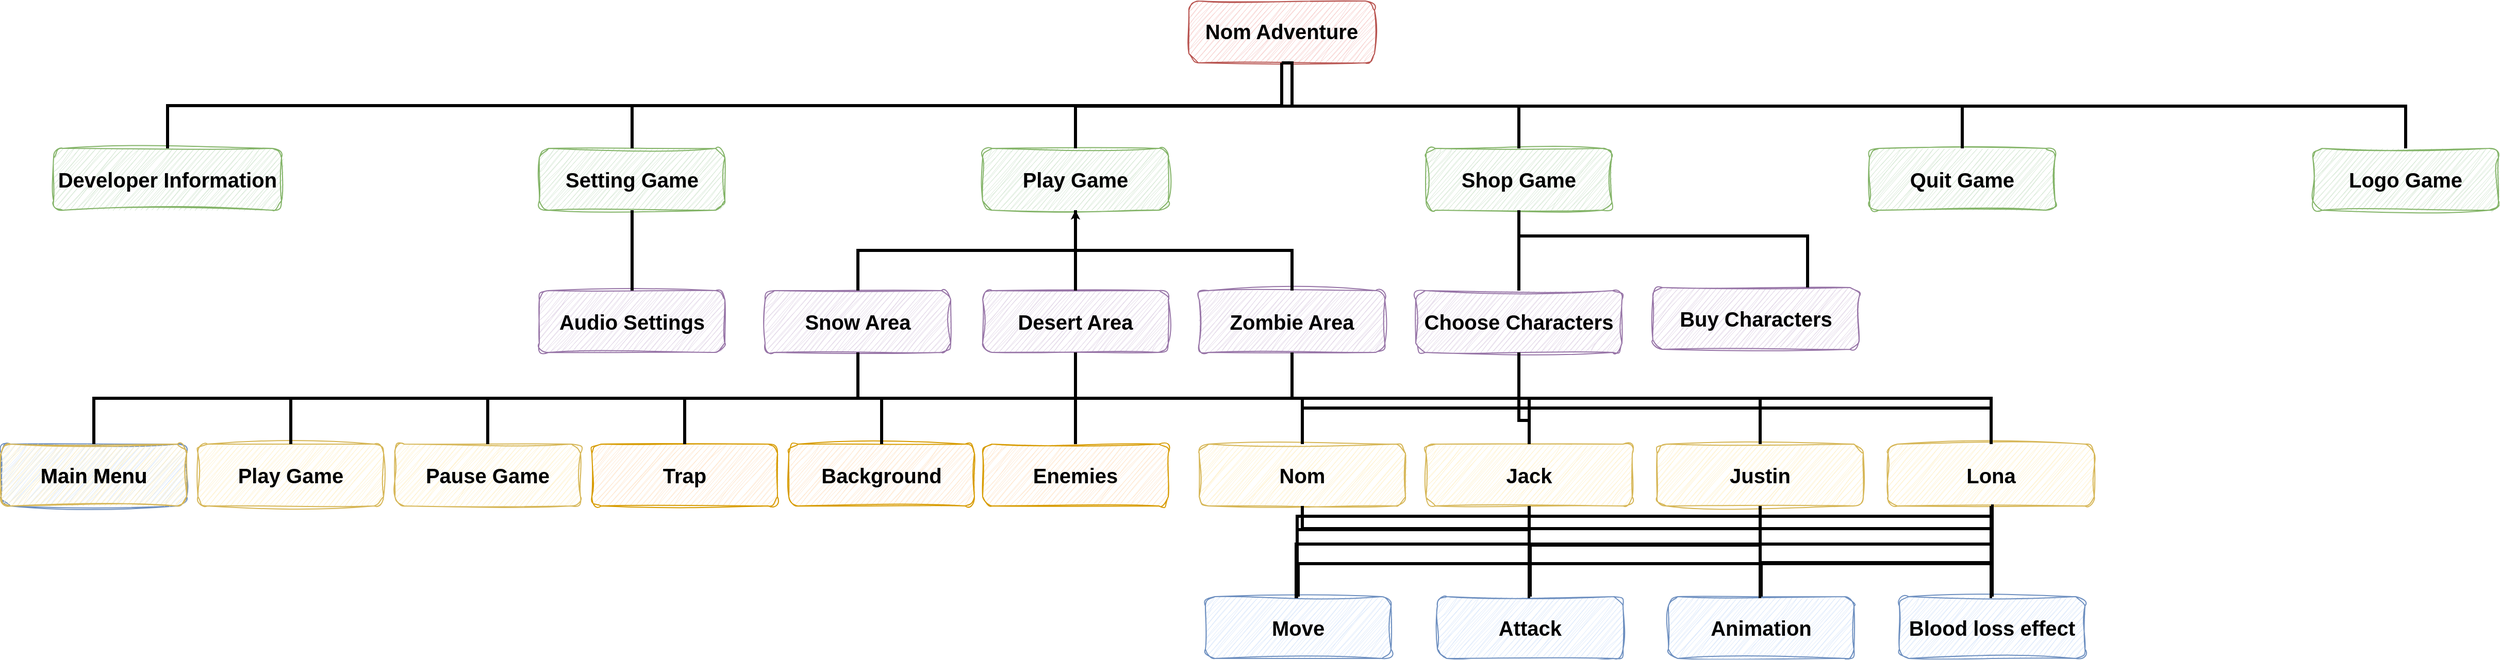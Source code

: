 <mxfile version="21.1.2" type="device">
  <diagram id="eRcAj5rjTkCwHIKZOG77" name="Page-1">
    <mxGraphModel dx="3440" dy="1635" grid="0" gridSize="10" guides="1" tooltips="1" connect="1" arrows="1" fold="1" page="1" pageScale="1" pageWidth="850" pageHeight="1100" math="0" shadow="0">
      <root>
        <mxCell id="0" />
        <mxCell id="1" parent="0" />
        <mxCell id="OEdW_wdYPglEoqBex4Tl-1" value="&lt;p style=&quot;line-height: 140%;&quot;&gt;&lt;b&gt;&lt;font style=&quot;font-size: 20px;&quot;&gt;Nom Adventure&lt;/font&gt;&lt;/b&gt;&lt;/p&gt;" style="rounded=1;whiteSpace=wrap;html=1;fillColor=#f8cecc;strokeColor=#b85450;fontSize=15;glass=0;shadow=0;sketch=1;curveFitting=1;jiggle=2;" parent="1" vertex="1">
          <mxGeometry x="335" y="15" width="180" height="60" as="geometry" />
        </mxCell>
        <mxCell id="OEdW_wdYPglEoqBex4Tl-12" value="&lt;b&gt;&lt;font style=&quot;font-size: 20px;&quot;&gt;Snow Area&lt;/font&gt;&lt;/b&gt;" style="rounded=1;whiteSpace=wrap;html=1;fontSize=15;fillColor=#e1d5e7;strokeColor=#9673a6;sketch=1;curveFitting=1;jiggle=2;" parent="1" vertex="1">
          <mxGeometry x="-76" y="296" width="180" height="60" as="geometry" />
        </mxCell>
        <mxCell id="OiDS644HAsrFSR9pFIKz-47" value="" style="edgeStyle=orthogonalEdgeStyle;rounded=0;orthogonalLoop=1;jettySize=auto;html=1;" edge="1" parent="1" source="OEdW_wdYPglEoqBex4Tl-13" target="EWfOVBZDxmi8WCH7ohGd-7">
          <mxGeometry relative="1" as="geometry" />
        </mxCell>
        <mxCell id="OEdW_wdYPglEoqBex4Tl-13" value="&lt;b&gt;&lt;font style=&quot;font-size: 20px;&quot;&gt;Desert Area&lt;/font&gt;&lt;/b&gt;" style="rounded=1;whiteSpace=wrap;html=1;fontSize=15;fillColor=#e1d5e7;strokeColor=#9673a6;sketch=1;curveFitting=1;jiggle=2;" parent="1" vertex="1">
          <mxGeometry x="135" y="296" width="180" height="60" as="geometry" />
        </mxCell>
        <mxCell id="OEdW_wdYPglEoqBex4Tl-14" value="&lt;b&gt;&lt;font style=&quot;font-size: 20px;&quot;&gt;Zombie Area&lt;/font&gt;&lt;/b&gt;" style="rounded=1;whiteSpace=wrap;html=1;fontSize=15;fillColor=#e1d5e7;strokeColor=#9673a6;sketch=1;curveFitting=1;jiggle=2;" parent="1" vertex="1">
          <mxGeometry x="345" y="296" width="180" height="60" as="geometry" />
        </mxCell>
        <mxCell id="OEdW_wdYPglEoqBex4Tl-16" value="&lt;font style=&quot;font-size: 20px;&quot;&gt;&lt;b&gt;Audio Settings&lt;/b&gt;&lt;/font&gt;" style="rounded=1;whiteSpace=wrap;html=1;fontSize=15;fillColor=#e1d5e7;strokeColor=#9673a6;sketch=1;curveFitting=1;jiggle=2;" parent="1" vertex="1">
          <mxGeometry x="-295" y="296" width="180" height="60" as="geometry" />
        </mxCell>
        <mxCell id="OEdW_wdYPglEoqBex4Tl-17" value="&lt;b&gt;&lt;font style=&quot;font-size: 20px;&quot;&gt;Quit Game&lt;/font&gt;&lt;/b&gt;" style="rounded=1;whiteSpace=wrap;html=1;fontSize=15;fillColor=#d5e8d4;strokeColor=#82b366;sketch=1;curveFitting=1;jiggle=2;" parent="1" vertex="1">
          <mxGeometry x="995" y="158" width="180" height="60" as="geometry" />
        </mxCell>
        <mxCell id="OEdW_wdYPglEoqBex4Tl-28" value="&lt;b&gt;&lt;font style=&quot;font-size: 20px;&quot;&gt;Developer Information&lt;/font&gt;&lt;/b&gt;" style="rounded=1;whiteSpace=wrap;html=1;fontSize=15;fillColor=#d5e8d4;strokeColor=#82b366;sketch=1;curveFitting=1;jiggle=2;" parent="1" vertex="1">
          <mxGeometry x="-766" y="158" width="221" height="60" as="geometry" />
        </mxCell>
        <mxCell id="OEdW_wdYPglEoqBex4Tl-42" value="&lt;font style=&quot;font-size: 20px;&quot;&gt;&lt;b&gt;Pause Game&lt;/b&gt;&lt;/font&gt;" style="rounded=1;whiteSpace=wrap;html=1;fontSize=15;fillColor=#fff2cc;strokeColor=#d6b656;sketch=1;curveFitting=1;jiggle=2;" parent="1" vertex="1">
          <mxGeometry x="-435" y="445" width="180" height="60" as="geometry" />
        </mxCell>
        <mxCell id="OEdW_wdYPglEoqBex4Tl-43" value="&lt;b&gt;&lt;font style=&quot;font-size: 20px;&quot;&gt;Main Menu&lt;/font&gt;&lt;/b&gt;" style="rounded=1;whiteSpace=wrap;html=1;fontSize=15;fillColor=#dae8fc;strokeColor=#6c8ebf;sketch=1;curveFitting=1;jiggle=2;" parent="1" vertex="1">
          <mxGeometry x="-817" y="445" width="180" height="60" as="geometry" />
        </mxCell>
        <mxCell id="OEdW_wdYPglEoqBex4Tl-54" value="&lt;font style=&quot;font-size: 20px;&quot;&gt;&lt;b&gt;Enemies&lt;/b&gt;&lt;/font&gt;" style="rounded=1;whiteSpace=wrap;html=1;fontSize=15;fillColor=#ffe6cc;strokeColor=#d79b00;sketch=1;curveFitting=1;jiggle=2;" parent="1" vertex="1">
          <mxGeometry x="135" y="445" width="180" height="60" as="geometry" />
        </mxCell>
        <mxCell id="OEdW_wdYPglEoqBex4Tl-55" value="&lt;b&gt;&lt;font style=&quot;font-size: 20px;&quot;&gt;Trap&lt;/font&gt;&lt;/b&gt;" style="rounded=1;whiteSpace=wrap;html=1;fontSize=15;fillColor=#ffe6cc;strokeColor=#d79b00;sketch=1;curveFitting=1;jiggle=2;" parent="1" vertex="1">
          <mxGeometry x="-244" y="445" width="180" height="60" as="geometry" />
        </mxCell>
        <mxCell id="OEdW_wdYPglEoqBex4Tl-56" value="&lt;font style=&quot;font-size: 20px;&quot;&gt;&lt;b&gt;Background&lt;/b&gt;&lt;/font&gt;" style="rounded=1;whiteSpace=wrap;html=1;fontSize=15;fillColor=#ffe6cc;strokeColor=#d79b00;sketch=1;curveFitting=1;jiggle=2;" parent="1" vertex="1">
          <mxGeometry x="-53" y="445" width="180" height="60" as="geometry" />
        </mxCell>
        <mxCell id="7zV-X1jxaikb9Xa2PMb--13" value="&lt;b&gt;&lt;font style=&quot;font-size: 20px;&quot;&gt;Animation&lt;/font&gt;&lt;/b&gt;" style="rounded=1;whiteSpace=wrap;html=1;fontSize=15;fillColor=#dae8fc;strokeColor=#6c8ebf;sketch=1;curveFitting=1;jiggle=2;" parent="1" vertex="1">
          <mxGeometry x="800" y="593" width="180" height="60" as="geometry" />
        </mxCell>
        <mxCell id="7zV-X1jxaikb9Xa2PMb--15" value="&lt;b&gt;&lt;font style=&quot;font-size: 20px;&quot;&gt;Blood loss effect&lt;/font&gt;&lt;/b&gt;" style="rounded=1;whiteSpace=wrap;html=1;fontSize=15;fillColor=#dae8fc;strokeColor=#6c8ebf;sketch=1;curveFitting=1;jiggle=2;" parent="1" vertex="1">
          <mxGeometry x="1024" y="593" width="180" height="60" as="geometry" />
        </mxCell>
        <mxCell id="7zV-X1jxaikb9Xa2PMb--24" value="&lt;b&gt;&lt;font style=&quot;font-size: 20px;&quot;&gt;Attack&lt;/font&gt;&lt;/b&gt;" style="rounded=1;whiteSpace=wrap;html=1;fontSize=15;fillColor=#dae8fc;strokeColor=#6c8ebf;sketch=1;curveFitting=1;jiggle=2;" parent="1" vertex="1">
          <mxGeometry x="576" y="593" width="180" height="60" as="geometry" />
        </mxCell>
        <mxCell id="7zV-X1jxaikb9Xa2PMb--27" value="&lt;font style=&quot;font-size: 20px;&quot;&gt;&lt;b&gt;Move&lt;/b&gt;&lt;/font&gt;" style="rounded=1;whiteSpace=wrap;html=1;fontSize=15;fillColor=#dae8fc;strokeColor=#6c8ebf;sketch=1;curveFitting=1;jiggle=2;" parent="1" vertex="1">
          <mxGeometry x="351" y="593" width="180" height="60" as="geometry" />
        </mxCell>
        <mxCell id="EWfOVBZDxmi8WCH7ohGd-1" value="&lt;b&gt;&lt;font style=&quot;font-size: 20px;&quot;&gt;Play Game&lt;/font&gt;&lt;/b&gt;" style="rounded=1;whiteSpace=wrap;html=1;fontSize=15;fillColor=#fff2cc;strokeColor=#d6b656;sketch=1;curveFitting=1;jiggle=2;" parent="1" vertex="1">
          <mxGeometry x="-626" y="445" width="180" height="60" as="geometry" />
        </mxCell>
        <mxCell id="EWfOVBZDxmi8WCH7ohGd-2" value="&lt;b&gt;&lt;font style=&quot;font-size: 20px;&quot;&gt;Choose Characters&lt;/font&gt;&lt;/b&gt;" style="rounded=1;whiteSpace=wrap;html=1;fontSize=15;fillColor=#e1d5e7;strokeColor=#9673a6;sketch=1;curveFitting=1;jiggle=2;" parent="1" vertex="1">
          <mxGeometry x="555" y="296" width="200" height="60" as="geometry" />
        </mxCell>
        <mxCell id="EWfOVBZDxmi8WCH7ohGd-5" value="&lt;b&gt;&lt;font style=&quot;font-size: 20px;&quot;&gt;Setting Game&lt;/font&gt;&lt;/b&gt;" style="rounded=1;whiteSpace=wrap;html=1;fontSize=15;fillColor=#d5e8d4;strokeColor=#82b366;sketch=1;curveFitting=1;jiggle=2;perimeterSpacing=0;" parent="1" vertex="1">
          <mxGeometry x="-295" y="158" width="180" height="60" as="geometry" />
        </mxCell>
        <mxCell id="EWfOVBZDxmi8WCH7ohGd-6" value="&lt;b&gt;&lt;font style=&quot;font-size: 20px;&quot;&gt;Shop Game&lt;/font&gt;&lt;/b&gt;" style="rounded=1;whiteSpace=wrap;html=1;fontSize=15;fillColor=#d5e8d4;strokeColor=#82b366;sketch=1;curveFitting=1;jiggle=2;perimeterSpacing=0;" parent="1" vertex="1">
          <mxGeometry x="565" y="158" width="180" height="60" as="geometry" />
        </mxCell>
        <mxCell id="EWfOVBZDxmi8WCH7ohGd-7" value="&lt;b&gt;&lt;font style=&quot;font-size: 20px;&quot;&gt;Play Game&lt;/font&gt;&lt;/b&gt;" style="rounded=1;whiteSpace=wrap;html=1;fontSize=15;fillColor=#d5e8d4;strokeColor=#82b366;sketch=1;curveFitting=1;jiggle=2;perimeterSpacing=0;" parent="1" vertex="1">
          <mxGeometry x="135" y="158" width="180" height="60" as="geometry" />
        </mxCell>
        <mxCell id="EWfOVBZDxmi8WCH7ohGd-9" value="&lt;b&gt;&lt;font style=&quot;font-size: 20px;&quot;&gt;Nom&lt;br&gt;&lt;/font&gt;&lt;/b&gt;" style="rounded=1;whiteSpace=wrap;html=1;fontSize=15;fillColor=#fff2cc;strokeColor=#d6b656;sketch=1;curveFitting=1;jiggle=2;" parent="1" vertex="1">
          <mxGeometry x="345" y="445" width="200" height="60" as="geometry" />
        </mxCell>
        <mxCell id="EWfOVBZDxmi8WCH7ohGd-10" value="&lt;b&gt;&lt;font style=&quot;font-size: 20px;&quot;&gt;Jack&lt;/font&gt;&lt;/b&gt;" style="rounded=1;whiteSpace=wrap;html=1;fontSize=15;fillColor=#fff2cc;strokeColor=#d6b656;sketch=1;curveFitting=1;jiggle=2;" parent="1" vertex="1">
          <mxGeometry x="565" y="445" width="200" height="60" as="geometry" />
        </mxCell>
        <mxCell id="EWfOVBZDxmi8WCH7ohGd-11" value="&lt;b&gt;&lt;font style=&quot;font-size: 20px;&quot;&gt;Justin&lt;/font&gt;&lt;/b&gt;" style="rounded=1;whiteSpace=wrap;html=1;fontSize=15;fillColor=#fff2cc;strokeColor=#d6b656;sketch=1;curveFitting=1;jiggle=2;" parent="1" vertex="1">
          <mxGeometry x="789" y="445" width="200" height="60" as="geometry" />
        </mxCell>
        <mxCell id="xO22qiTFhTRaszmlAYP1-1" value="&lt;b&gt;&lt;font style=&quot;font-size: 20px;&quot;&gt;Lona&lt;/font&gt;&lt;/b&gt;" style="rounded=1;whiteSpace=wrap;html=1;fontSize=15;fillColor=#fff2cc;strokeColor=#d6b656;sketch=1;curveFitting=1;jiggle=2;" parent="1" vertex="1">
          <mxGeometry x="1013" y="445" width="200" height="60" as="geometry" />
        </mxCell>
        <mxCell id="OiDS644HAsrFSR9pFIKz-3" value="" style="endArrow=none;html=1;rounded=0;strokeWidth=3;entryX=0.5;entryY=1;entryDx=0;entryDy=0;exitX=0.5;exitY=0;exitDx=0;exitDy=0;edgeStyle=orthogonalEdgeStyle;" edge="1" parent="1" source="OEdW_wdYPglEoqBex4Tl-28" target="OEdW_wdYPglEoqBex4Tl-1">
          <mxGeometry width="50" height="50" relative="1" as="geometry">
            <mxPoint x="-287" y="120" as="sourcePoint" />
            <mxPoint x="-237" y="70" as="targetPoint" />
          </mxGeometry>
        </mxCell>
        <mxCell id="OiDS644HAsrFSR9pFIKz-4" value="" style="endArrow=none;html=1;rounded=0;strokeWidth=3;edgeStyle=orthogonalEdgeStyle;entryX=0.5;entryY=1;entryDx=0;entryDy=0;exitX=0.5;exitY=0;exitDx=0;exitDy=0;" edge="1" parent="1" source="EWfOVBZDxmi8WCH7ohGd-5" target="OEdW_wdYPglEoqBex4Tl-1">
          <mxGeometry width="50" height="50" relative="1" as="geometry">
            <mxPoint x="-71" y="180" as="sourcePoint" />
            <mxPoint x="472" y="129" as="targetPoint" />
          </mxGeometry>
        </mxCell>
        <mxCell id="OiDS644HAsrFSR9pFIKz-8" value="" style="endArrow=none;html=1;rounded=0;strokeWidth=3;exitX=0.5;exitY=0;exitDx=0;exitDy=0;edgeStyle=orthogonalEdgeStyle;entryX=0.5;entryY=1;entryDx=0;entryDy=0;" edge="1" parent="1" source="EWfOVBZDxmi8WCH7ohGd-7" target="OEdW_wdYPglEoqBex4Tl-1">
          <mxGeometry width="50" height="50" relative="1" as="geometry">
            <mxPoint x="-645" y="168" as="sourcePoint" />
            <mxPoint x="628" y="122" as="targetPoint" />
            <Array as="points">
              <mxPoint x="225" y="117" />
              <mxPoint x="425" y="117" />
            </Array>
          </mxGeometry>
        </mxCell>
        <mxCell id="OiDS644HAsrFSR9pFIKz-10" value="" style="endArrow=none;html=1;rounded=0;edgeStyle=orthogonalEdgeStyle;strokeWidth=3;exitX=0.5;exitY=1;exitDx=0;exitDy=0;entryX=0.5;entryY=0;entryDx=0;entryDy=0;" edge="1" parent="1" source="OEdW_wdYPglEoqBex4Tl-1" target="EWfOVBZDxmi8WCH7ohGd-6">
          <mxGeometry width="50" height="50" relative="1" as="geometry">
            <mxPoint x="462" y="224" as="sourcePoint" />
            <mxPoint x="512" y="174" as="targetPoint" />
            <Array as="points">
              <mxPoint x="425" y="117" />
              <mxPoint x="655" y="117" />
            </Array>
          </mxGeometry>
        </mxCell>
        <mxCell id="OiDS644HAsrFSR9pFIKz-11" value="" style="endArrow=none;html=1;rounded=0;edgeStyle=orthogonalEdgeStyle;strokeWidth=3;exitX=0.5;exitY=1;exitDx=0;exitDy=0;entryX=0.5;entryY=0;entryDx=0;entryDy=0;" edge="1" parent="1" source="OEdW_wdYPglEoqBex4Tl-1" target="OEdW_wdYPglEoqBex4Tl-17">
          <mxGeometry width="50" height="50" relative="1" as="geometry">
            <mxPoint x="435" y="85" as="sourcePoint" />
            <mxPoint x="665" y="168" as="targetPoint" />
            <Array as="points">
              <mxPoint x="425" y="117" />
              <mxPoint x="1085" y="117" />
            </Array>
          </mxGeometry>
        </mxCell>
        <mxCell id="OiDS644HAsrFSR9pFIKz-12" value="&lt;b&gt;&lt;font style=&quot;font-size: 20px;&quot;&gt;Logo Game&lt;/font&gt;&lt;/b&gt;" style="rounded=1;whiteSpace=wrap;html=1;fontSize=15;fillColor=#d5e8d4;strokeColor=#82b366;sketch=1;curveFitting=1;jiggle=2;" vertex="1" parent="1">
          <mxGeometry x="1425" y="158" width="180" height="60" as="geometry" />
        </mxCell>
        <mxCell id="OiDS644HAsrFSR9pFIKz-13" value="" style="endArrow=none;html=1;rounded=0;edgeStyle=orthogonalEdgeStyle;strokeWidth=3;exitX=0.5;exitY=1;exitDx=0;exitDy=0;entryX=0.5;entryY=0;entryDx=0;entryDy=0;" edge="1" parent="1" source="OEdW_wdYPglEoqBex4Tl-1" target="OiDS644HAsrFSR9pFIKz-12">
          <mxGeometry width="50" height="50" relative="1" as="geometry">
            <mxPoint x="435" y="85" as="sourcePoint" />
            <mxPoint x="1095" y="168" as="targetPoint" />
            <Array as="points">
              <mxPoint x="435" y="75" />
              <mxPoint x="435" y="117" />
              <mxPoint x="1515" y="117" />
            </Array>
          </mxGeometry>
        </mxCell>
        <mxCell id="OiDS644HAsrFSR9pFIKz-14" value="" style="endArrow=none;html=1;rounded=0;exitX=0.5;exitY=0;exitDx=0;exitDy=0;entryX=0.5;entryY=1;entryDx=0;entryDy=0;strokeWidth=3;edgeStyle=orthogonalEdgeStyle;" edge="1" parent="1" source="OEdW_wdYPglEoqBex4Tl-16" target="EWfOVBZDxmi8WCH7ohGd-5">
          <mxGeometry width="50" height="50" relative="1" as="geometry">
            <mxPoint x="-313" y="699" as="sourcePoint" />
            <mxPoint x="-263" y="649" as="targetPoint" />
          </mxGeometry>
        </mxCell>
        <mxCell id="OiDS644HAsrFSR9pFIKz-15" value="" style="endArrow=none;html=1;rounded=0;exitX=0.5;exitY=0;exitDx=0;exitDy=0;entryX=0.5;entryY=1;entryDx=0;entryDy=0;strokeWidth=3;edgeStyle=orthogonalEdgeStyle;" edge="1" parent="1" source="OEdW_wdYPglEoqBex4Tl-12" target="EWfOVBZDxmi8WCH7ohGd-7">
          <mxGeometry width="50" height="50" relative="1" as="geometry">
            <mxPoint x="-195" y="306" as="sourcePoint" />
            <mxPoint x="-195" y="228" as="targetPoint" />
          </mxGeometry>
        </mxCell>
        <mxCell id="OiDS644HAsrFSR9pFIKz-16" value="" style="endArrow=none;html=1;rounded=0;exitX=0.5;exitY=0;exitDx=0;exitDy=0;entryX=0.5;entryY=1;entryDx=0;entryDy=0;strokeWidth=3;edgeStyle=orthogonalEdgeStyle;" edge="1" parent="1" source="OEdW_wdYPglEoqBex4Tl-13" target="EWfOVBZDxmi8WCH7ohGd-7">
          <mxGeometry width="50" height="50" relative="1" as="geometry">
            <mxPoint x="-195" y="306" as="sourcePoint" />
            <mxPoint x="-195" y="228" as="targetPoint" />
          </mxGeometry>
        </mxCell>
        <mxCell id="OiDS644HAsrFSR9pFIKz-17" value="" style="endArrow=none;html=1;rounded=0;exitX=0.5;exitY=0;exitDx=0;exitDy=0;entryX=0.5;entryY=1;entryDx=0;entryDy=0;strokeWidth=3;edgeStyle=orthogonalEdgeStyle;" edge="1" parent="1" source="OEdW_wdYPglEoqBex4Tl-14" target="EWfOVBZDxmi8WCH7ohGd-7">
          <mxGeometry width="50" height="50" relative="1" as="geometry">
            <mxPoint x="-195" y="306" as="sourcePoint" />
            <mxPoint x="-195" y="228" as="targetPoint" />
          </mxGeometry>
        </mxCell>
        <mxCell id="OiDS644HAsrFSR9pFIKz-18" value="" style="endArrow=none;html=1;rounded=0;exitX=0.5;exitY=0;exitDx=0;exitDy=0;entryX=0.5;entryY=1;entryDx=0;entryDy=0;strokeWidth=3;edgeStyle=orthogonalEdgeStyle;" edge="1" parent="1" source="EWfOVBZDxmi8WCH7ohGd-2" target="EWfOVBZDxmi8WCH7ohGd-6">
          <mxGeometry width="50" height="50" relative="1" as="geometry">
            <mxPoint x="-195" y="306" as="sourcePoint" />
            <mxPoint x="-195" y="228" as="targetPoint" />
            <Array as="points">
              <mxPoint x="655" y="244" />
              <mxPoint x="655" y="244" />
            </Array>
          </mxGeometry>
        </mxCell>
        <mxCell id="OiDS644HAsrFSR9pFIKz-19" value="&lt;b&gt;&lt;font style=&quot;font-size: 20px;&quot;&gt;Buy Characters&lt;/font&gt;&lt;/b&gt;" style="rounded=1;whiteSpace=wrap;html=1;fontSize=15;fillColor=#e1d5e7;strokeColor=#9673a6;sketch=1;curveFitting=1;jiggle=2;" vertex="1" parent="1">
          <mxGeometry x="785" y="293" width="200" height="60" as="geometry" />
        </mxCell>
        <mxCell id="OiDS644HAsrFSR9pFIKz-20" value="" style="endArrow=none;html=1;rounded=0;exitX=0.75;exitY=0;exitDx=0;exitDy=0;entryX=0.5;entryY=1;entryDx=0;entryDy=0;strokeWidth=3;edgeStyle=orthogonalEdgeStyle;" edge="1" parent="1" source="OiDS644HAsrFSR9pFIKz-19" target="EWfOVBZDxmi8WCH7ohGd-6">
          <mxGeometry width="50" height="50" relative="1" as="geometry">
            <mxPoint x="665" y="306" as="sourcePoint" />
            <mxPoint x="665" y="228" as="targetPoint" />
            <Array as="points">
              <mxPoint x="935" y="243" />
              <mxPoint x="655" y="243" />
            </Array>
          </mxGeometry>
        </mxCell>
        <mxCell id="OiDS644HAsrFSR9pFIKz-25" value="" style="endArrow=none;html=1;rounded=0;entryX=0.5;entryY=0;entryDx=0;entryDy=0;strokeWidth=3;edgeStyle=orthogonalEdgeStyle;exitX=0.5;exitY=1;exitDx=0;exitDy=0;" edge="1" parent="1" source="EWfOVBZDxmi8WCH7ohGd-2" target="EWfOVBZDxmi8WCH7ohGd-10">
          <mxGeometry width="50" height="50" relative="1" as="geometry">
            <mxPoint x="568" y="398" as="sourcePoint" />
            <mxPoint x="665" y="228" as="targetPoint" />
            <Array as="points">
              <mxPoint x="655" y="422" />
              <mxPoint x="665" y="422" />
            </Array>
          </mxGeometry>
        </mxCell>
        <mxCell id="OiDS644HAsrFSR9pFIKz-26" value="" style="endArrow=none;html=1;rounded=0;entryX=0.5;entryY=0;entryDx=0;entryDy=0;strokeWidth=3;edgeStyle=orthogonalEdgeStyle;exitX=0.5;exitY=1;exitDx=0;exitDy=0;" edge="1" parent="1" source="EWfOVBZDxmi8WCH7ohGd-2" target="EWfOVBZDxmi8WCH7ohGd-9">
          <mxGeometry width="50" height="50" relative="1" as="geometry">
            <mxPoint x="665" y="366" as="sourcePoint" />
            <mxPoint x="675" y="455" as="targetPoint" />
            <Array as="points">
              <mxPoint x="655" y="410" />
              <mxPoint x="445" y="410" />
            </Array>
          </mxGeometry>
        </mxCell>
        <mxCell id="OiDS644HAsrFSR9pFIKz-27" value="" style="endArrow=none;html=1;rounded=0;entryX=0.5;entryY=0;entryDx=0;entryDy=0;strokeWidth=3;edgeStyle=orthogonalEdgeStyle;exitX=0.5;exitY=1;exitDx=0;exitDy=0;" edge="1" parent="1" source="EWfOVBZDxmi8WCH7ohGd-2" target="EWfOVBZDxmi8WCH7ohGd-11">
          <mxGeometry width="50" height="50" relative="1" as="geometry">
            <mxPoint x="665" y="366" as="sourcePoint" />
            <mxPoint x="455" y="455" as="targetPoint" />
            <Array as="points">
              <mxPoint x="655" y="410" />
              <mxPoint x="889" y="410" />
            </Array>
          </mxGeometry>
        </mxCell>
        <mxCell id="OiDS644HAsrFSR9pFIKz-28" value="" style="endArrow=none;html=1;rounded=0;entryX=0.5;entryY=0;entryDx=0;entryDy=0;strokeWidth=3;edgeStyle=orthogonalEdgeStyle;exitX=0.5;exitY=1;exitDx=0;exitDy=0;" edge="1" parent="1" source="EWfOVBZDxmi8WCH7ohGd-2" target="xO22qiTFhTRaszmlAYP1-1">
          <mxGeometry width="50" height="50" relative="1" as="geometry">
            <mxPoint x="665" y="366" as="sourcePoint" />
            <mxPoint x="899" y="455" as="targetPoint" />
            <Array as="points">
              <mxPoint x="655" y="410" />
              <mxPoint x="1113" y="410" />
            </Array>
          </mxGeometry>
        </mxCell>
        <mxCell id="OiDS644HAsrFSR9pFIKz-29" value="" style="endArrow=none;html=1;rounded=0;exitX=0.5;exitY=0;exitDx=0;exitDy=0;entryX=0.5;entryY=1;entryDx=0;entryDy=0;strokeWidth=3;edgeStyle=orthogonalEdgeStyle;" edge="1" parent="1" source="7zV-X1jxaikb9Xa2PMb--27" target="EWfOVBZDxmi8WCH7ohGd-9">
          <mxGeometry width="50" height="50" relative="1" as="geometry">
            <mxPoint x="665" y="306" as="sourcePoint" />
            <mxPoint x="665" y="228" as="targetPoint" />
            <Array as="points">
              <mxPoint x="440" y="528" />
              <mxPoint x="445" y="528" />
            </Array>
          </mxGeometry>
        </mxCell>
        <mxCell id="OiDS644HAsrFSR9pFIKz-31" value="" style="endArrow=none;html=1;rounded=0;exitX=0.5;exitY=0;exitDx=0;exitDy=0;strokeWidth=3;edgeStyle=orthogonalEdgeStyle;entryX=0.5;entryY=1;entryDx=0;entryDy=0;" edge="1" parent="1" source="7zV-X1jxaikb9Xa2PMb--24" target="EWfOVBZDxmi8WCH7ohGd-9">
          <mxGeometry width="50" height="50" relative="1" as="geometry">
            <mxPoint x="450" y="562" as="sourcePoint" />
            <mxPoint x="447" y="508" as="targetPoint" />
            <Array as="points">
              <mxPoint x="665" y="528" />
              <mxPoint x="445" y="528" />
            </Array>
          </mxGeometry>
        </mxCell>
        <mxCell id="OiDS644HAsrFSR9pFIKz-32" value="" style="endArrow=none;html=1;rounded=0;exitX=0.5;exitY=0;exitDx=0;exitDy=0;strokeWidth=3;edgeStyle=orthogonalEdgeStyle;entryX=0.5;entryY=1;entryDx=0;entryDy=0;" edge="1" parent="1" source="7zV-X1jxaikb9Xa2PMb--13" target="EWfOVBZDxmi8WCH7ohGd-9">
          <mxGeometry width="50" height="50" relative="1" as="geometry">
            <mxPoint x="675" y="562" as="sourcePoint" />
            <mxPoint x="455" y="515" as="targetPoint" />
            <Array as="points">
              <mxPoint x="889" y="527" />
              <mxPoint x="445" y="527" />
            </Array>
          </mxGeometry>
        </mxCell>
        <mxCell id="OiDS644HAsrFSR9pFIKz-33" value="" style="endArrow=none;html=1;rounded=0;exitX=0.5;exitY=0;exitDx=0;exitDy=0;strokeWidth=3;edgeStyle=orthogonalEdgeStyle;entryX=0.5;entryY=1;entryDx=0;entryDy=0;" edge="1" parent="1" source="7zV-X1jxaikb9Xa2PMb--15" target="EWfOVBZDxmi8WCH7ohGd-9">
          <mxGeometry width="50" height="50" relative="1" as="geometry">
            <mxPoint x="899" y="562" as="sourcePoint" />
            <mxPoint x="455" y="515" as="targetPoint" />
            <Array as="points">
              <mxPoint x="1113" y="527" />
              <mxPoint x="445" y="527" />
            </Array>
          </mxGeometry>
        </mxCell>
        <mxCell id="OiDS644HAsrFSR9pFIKz-34" value="" style="endArrow=none;html=1;rounded=0;exitX=0.5;exitY=0;exitDx=0;exitDy=0;entryX=0.5;entryY=1;entryDx=0;entryDy=0;strokeWidth=3;edgeStyle=orthogonalEdgeStyle;" edge="1" parent="1" source="7zV-X1jxaikb9Xa2PMb--27" target="EWfOVBZDxmi8WCH7ohGd-10">
          <mxGeometry width="50" height="50" relative="1" as="geometry">
            <mxPoint x="665" y="306" as="sourcePoint" />
            <mxPoint x="665" y="228" as="targetPoint" />
            <Array as="points">
              <mxPoint x="440" y="515" />
              <mxPoint x="665" y="515" />
            </Array>
          </mxGeometry>
        </mxCell>
        <mxCell id="OiDS644HAsrFSR9pFIKz-35" value="" style="endArrow=none;html=1;rounded=0;exitX=0.5;exitY=0;exitDx=0;exitDy=0;entryX=0.5;entryY=1;entryDx=0;entryDy=0;strokeWidth=3;edgeStyle=orthogonalEdgeStyle;" edge="1" parent="1" source="7zV-X1jxaikb9Xa2PMb--24" target="EWfOVBZDxmi8WCH7ohGd-10">
          <mxGeometry width="50" height="50" relative="1" as="geometry">
            <mxPoint x="450" y="562" as="sourcePoint" />
            <mxPoint x="675" y="515" as="targetPoint" />
            <Array as="points">
              <mxPoint x="665" y="516" />
              <mxPoint x="665" y="516" />
            </Array>
          </mxGeometry>
        </mxCell>
        <mxCell id="OiDS644HAsrFSR9pFIKz-36" value="" style="endArrow=none;html=1;rounded=0;exitX=0.5;exitY=0;exitDx=0;exitDy=0;entryX=0.5;entryY=1;entryDx=0;entryDy=0;strokeWidth=3;edgeStyle=orthogonalEdgeStyle;" edge="1" parent="1" source="7zV-X1jxaikb9Xa2PMb--13" target="EWfOVBZDxmi8WCH7ohGd-10">
          <mxGeometry width="50" height="50" relative="1" as="geometry">
            <mxPoint x="675" y="562" as="sourcePoint" />
            <mxPoint x="675" y="515" as="targetPoint" />
            <Array as="points">
              <mxPoint x="889" y="515" />
              <mxPoint x="665" y="515" />
            </Array>
          </mxGeometry>
        </mxCell>
        <mxCell id="OiDS644HAsrFSR9pFIKz-37" value="" style="endArrow=none;html=1;rounded=0;exitX=0.5;exitY=0;exitDx=0;exitDy=0;entryX=0.5;entryY=1;entryDx=0;entryDy=0;strokeWidth=3;edgeStyle=orthogonalEdgeStyle;" edge="1" parent="1" source="7zV-X1jxaikb9Xa2PMb--15" target="EWfOVBZDxmi8WCH7ohGd-10">
          <mxGeometry width="50" height="50" relative="1" as="geometry">
            <mxPoint x="899" y="562" as="sourcePoint" />
            <mxPoint x="675" y="515" as="targetPoint" />
            <Array as="points">
              <mxPoint x="1113" y="515" />
              <mxPoint x="665" y="515" />
            </Array>
          </mxGeometry>
        </mxCell>
        <mxCell id="OiDS644HAsrFSR9pFIKz-38" value="" style="endArrow=none;html=1;rounded=0;exitX=0.5;exitY=0;exitDx=0;exitDy=0;entryX=0.5;entryY=1;entryDx=0;entryDy=0;strokeWidth=3;edgeStyle=orthogonalEdgeStyle;" edge="1" parent="1" source="7zV-X1jxaikb9Xa2PMb--27" target="EWfOVBZDxmi8WCH7ohGd-11">
          <mxGeometry width="50" height="50" relative="1" as="geometry">
            <mxPoint x="676" y="603" as="sourcePoint" />
            <mxPoint x="675" y="515" as="targetPoint" />
            <Array as="points">
              <mxPoint x="439" y="593" />
              <mxPoint x="439" y="542" />
              <mxPoint x="889" y="542" />
            </Array>
          </mxGeometry>
        </mxCell>
        <mxCell id="OiDS644HAsrFSR9pFIKz-39" value="" style="endArrow=none;html=1;rounded=0;exitX=0.5;exitY=0;exitDx=0;exitDy=0;entryX=0.5;entryY=1;entryDx=0;entryDy=0;strokeWidth=3;edgeStyle=orthogonalEdgeStyle;" edge="1" parent="1" source="7zV-X1jxaikb9Xa2PMb--24" target="EWfOVBZDxmi8WCH7ohGd-11">
          <mxGeometry width="50" height="50" relative="1" as="geometry">
            <mxPoint x="451" y="603" as="sourcePoint" />
            <mxPoint x="899" y="515" as="targetPoint" />
            <Array as="points">
              <mxPoint x="666" y="543" />
              <mxPoint x="889" y="543" />
            </Array>
          </mxGeometry>
        </mxCell>
        <mxCell id="OiDS644HAsrFSR9pFIKz-40" value="" style="endArrow=none;html=1;rounded=0;exitX=0.5;exitY=0;exitDx=0;exitDy=0;entryX=0.5;entryY=1;entryDx=0;entryDy=0;strokeWidth=3;edgeStyle=orthogonalEdgeStyle;" edge="1" parent="1" source="7zV-X1jxaikb9Xa2PMb--13" target="EWfOVBZDxmi8WCH7ohGd-11">
          <mxGeometry width="50" height="50" relative="1" as="geometry">
            <mxPoint x="780" y="762" as="sourcePoint" />
            <mxPoint x="779" y="674" as="targetPoint" />
            <Array as="points">
              <mxPoint x="889" y="593" />
            </Array>
          </mxGeometry>
        </mxCell>
        <mxCell id="OiDS644HAsrFSR9pFIKz-41" value="" style="endArrow=none;html=1;rounded=0;exitX=0.5;exitY=0;exitDx=0;exitDy=0;entryX=0.5;entryY=1;entryDx=0;entryDy=0;strokeWidth=3;edgeStyle=orthogonalEdgeStyle;" edge="1" parent="1" source="7zV-X1jxaikb9Xa2PMb--15" target="EWfOVBZDxmi8WCH7ohGd-11">
          <mxGeometry width="50" height="50" relative="1" as="geometry">
            <mxPoint x="1007" y="632" as="sourcePoint" />
            <mxPoint x="1006" y="544" as="targetPoint" />
            <Array as="points">
              <mxPoint x="1113" y="593" />
              <mxPoint x="1113" y="542" />
              <mxPoint x="889" y="542" />
            </Array>
          </mxGeometry>
        </mxCell>
        <mxCell id="OiDS644HAsrFSR9pFIKz-42" value="" style="endArrow=none;html=1;rounded=0;exitX=0.5;exitY=0;exitDx=0;exitDy=0;entryX=0.5;entryY=1;entryDx=0;entryDy=0;strokeWidth=3;edgeStyle=orthogonalEdgeStyle;" edge="1" parent="1" source="7zV-X1jxaikb9Xa2PMb--15" target="xO22qiTFhTRaszmlAYP1-1">
          <mxGeometry width="50" height="50" relative="1" as="geometry">
            <mxPoint x="900" y="603" as="sourcePoint" />
            <mxPoint x="899" y="515" as="targetPoint" />
            <Array as="points">
              <mxPoint x="1113" y="505" />
            </Array>
          </mxGeometry>
        </mxCell>
        <mxCell id="OiDS644HAsrFSR9pFIKz-43" value="" style="endArrow=none;html=1;rounded=0;exitX=0.5;exitY=0;exitDx=0;exitDy=0;entryX=0.5;entryY=1;entryDx=0;entryDy=0;strokeWidth=3;edgeStyle=orthogonalEdgeStyle;" edge="1" parent="1" source="7zV-X1jxaikb9Xa2PMb--13" target="xO22qiTFhTRaszmlAYP1-1">
          <mxGeometry width="50" height="50" relative="1" as="geometry">
            <mxPoint x="1124" y="603" as="sourcePoint" />
            <mxPoint x="1123" y="515" as="targetPoint" />
            <Array as="points">
              <mxPoint x="890" y="560" />
              <mxPoint x="1113" y="560" />
            </Array>
          </mxGeometry>
        </mxCell>
        <mxCell id="OiDS644HAsrFSR9pFIKz-44" value="" style="endArrow=none;html=1;rounded=0;exitX=0.5;exitY=0;exitDx=0;exitDy=0;entryX=0.5;entryY=1;entryDx=0;entryDy=0;strokeWidth=3;edgeStyle=orthogonalEdgeStyle;" edge="1" parent="1" source="7zV-X1jxaikb9Xa2PMb--24" target="xO22qiTFhTRaszmlAYP1-1">
          <mxGeometry width="50" height="50" relative="1" as="geometry">
            <mxPoint x="1124" y="603" as="sourcePoint" />
            <mxPoint x="1123" y="515" as="targetPoint" />
            <Array as="points">
              <mxPoint x="666" y="561" />
              <mxPoint x="1113" y="561" />
            </Array>
          </mxGeometry>
        </mxCell>
        <mxCell id="OiDS644HAsrFSR9pFIKz-46" value="" style="endArrow=none;html=1;rounded=0;exitX=0.5;exitY=0;exitDx=0;exitDy=0;entryX=0.5;entryY=1;entryDx=0;entryDy=0;strokeWidth=3;edgeStyle=orthogonalEdgeStyle;" edge="1" parent="1" source="7zV-X1jxaikb9Xa2PMb--27" target="xO22qiTFhTRaszmlAYP1-1">
          <mxGeometry width="50" height="50" relative="1" as="geometry">
            <mxPoint x="900" y="603" as="sourcePoint" />
            <mxPoint x="899" y="515" as="targetPoint" />
            <Array as="points">
              <mxPoint x="441" y="561" />
              <mxPoint x="1113" y="561" />
            </Array>
          </mxGeometry>
        </mxCell>
        <mxCell id="OiDS644HAsrFSR9pFIKz-48" value="" style="endArrow=none;html=1;rounded=0;entryX=0.5;entryY=1;entryDx=0;entryDy=0;strokeWidth=3;edgeStyle=orthogonalEdgeStyle;exitX=0.5;exitY=0;exitDx=0;exitDy=0;" edge="1" parent="1" source="OEdW_wdYPglEoqBex4Tl-43" target="OEdW_wdYPglEoqBex4Tl-12">
          <mxGeometry width="50" height="50" relative="1" as="geometry">
            <mxPoint x="-522" y="395" as="sourcePoint" />
            <mxPoint x="235" y="228" as="targetPoint" />
          </mxGeometry>
        </mxCell>
        <mxCell id="OiDS644HAsrFSR9pFIKz-49" value="" style="endArrow=none;html=1;rounded=0;entryX=0.5;entryY=1;entryDx=0;entryDy=0;strokeWidth=3;edgeStyle=orthogonalEdgeStyle;exitX=0.5;exitY=0;exitDx=0;exitDy=0;" edge="1" parent="1" source="EWfOVBZDxmi8WCH7ohGd-1" target="OEdW_wdYPglEoqBex4Tl-12">
          <mxGeometry width="50" height="50" relative="1" as="geometry">
            <mxPoint x="-717" y="455" as="sourcePoint" />
            <mxPoint x="24" y="366" as="targetPoint" />
          </mxGeometry>
        </mxCell>
        <mxCell id="OiDS644HAsrFSR9pFIKz-50" value="" style="endArrow=none;html=1;rounded=0;entryX=0.5;entryY=1;entryDx=0;entryDy=0;strokeWidth=3;edgeStyle=orthogonalEdgeStyle;exitX=0.5;exitY=0;exitDx=0;exitDy=0;" edge="1" parent="1" source="OEdW_wdYPglEoqBex4Tl-42" target="OEdW_wdYPglEoqBex4Tl-12">
          <mxGeometry width="50" height="50" relative="1" as="geometry">
            <mxPoint x="-526" y="455" as="sourcePoint" />
            <mxPoint x="24" y="366" as="targetPoint" />
          </mxGeometry>
        </mxCell>
        <mxCell id="OiDS644HAsrFSR9pFIKz-51" value="" style="endArrow=none;html=1;rounded=0;entryX=0.5;entryY=1;entryDx=0;entryDy=0;strokeWidth=3;edgeStyle=orthogonalEdgeStyle;exitX=0.5;exitY=0;exitDx=0;exitDy=0;" edge="1" parent="1" source="OEdW_wdYPglEoqBex4Tl-55" target="OEdW_wdYPglEoqBex4Tl-12">
          <mxGeometry width="50" height="50" relative="1" as="geometry">
            <mxPoint x="-335" y="455" as="sourcePoint" />
            <mxPoint x="24" y="366" as="targetPoint" />
          </mxGeometry>
        </mxCell>
        <mxCell id="OiDS644HAsrFSR9pFIKz-52" value="" style="endArrow=none;html=1;rounded=0;entryX=0.5;entryY=1;entryDx=0;entryDy=0;strokeWidth=3;edgeStyle=orthogonalEdgeStyle;exitX=0.5;exitY=0;exitDx=0;exitDy=0;" edge="1" parent="1" source="OEdW_wdYPglEoqBex4Tl-56" target="OEdW_wdYPglEoqBex4Tl-12">
          <mxGeometry width="50" height="50" relative="1" as="geometry">
            <mxPoint x="-144" y="455" as="sourcePoint" />
            <mxPoint x="24" y="366" as="targetPoint" />
          </mxGeometry>
        </mxCell>
        <mxCell id="OiDS644HAsrFSR9pFIKz-53" value="" style="endArrow=none;html=1;rounded=0;entryX=0.5;entryY=1;entryDx=0;entryDy=0;strokeWidth=3;edgeStyle=orthogonalEdgeStyle;exitX=0.5;exitY=0;exitDx=0;exitDy=0;" edge="1" parent="1" source="OEdW_wdYPglEoqBex4Tl-54" target="OEdW_wdYPglEoqBex4Tl-12">
          <mxGeometry width="50" height="50" relative="1" as="geometry">
            <mxPoint x="47" y="455" as="sourcePoint" />
            <mxPoint x="24" y="366" as="targetPoint" />
          </mxGeometry>
        </mxCell>
        <mxCell id="OiDS644HAsrFSR9pFIKz-54" value="" style="endArrow=none;html=1;rounded=0;entryX=0.5;entryY=1;entryDx=0;entryDy=0;strokeWidth=3;edgeStyle=orthogonalEdgeStyle;exitX=0.5;exitY=0;exitDx=0;exitDy=0;" edge="1" parent="1" source="EWfOVBZDxmi8WCH7ohGd-9" target="OEdW_wdYPglEoqBex4Tl-12">
          <mxGeometry width="50" height="50" relative="1" as="geometry">
            <mxPoint x="235" y="455" as="sourcePoint" />
            <mxPoint x="24" y="366" as="targetPoint" />
          </mxGeometry>
        </mxCell>
        <mxCell id="OiDS644HAsrFSR9pFIKz-55" value="" style="endArrow=none;html=1;rounded=0;entryX=0.5;entryY=1;entryDx=0;entryDy=0;strokeWidth=3;edgeStyle=orthogonalEdgeStyle;exitX=0.5;exitY=0;exitDx=0;exitDy=0;" edge="1" parent="1" source="EWfOVBZDxmi8WCH7ohGd-10" target="OEdW_wdYPglEoqBex4Tl-12">
          <mxGeometry width="50" height="50" relative="1" as="geometry">
            <mxPoint x="455" y="455" as="sourcePoint" />
            <mxPoint x="24" y="366" as="targetPoint" />
          </mxGeometry>
        </mxCell>
        <mxCell id="OiDS644HAsrFSR9pFIKz-56" value="" style="endArrow=none;html=1;rounded=0;entryX=0.5;entryY=1;entryDx=0;entryDy=0;strokeWidth=3;edgeStyle=orthogonalEdgeStyle;exitX=0.5;exitY=0;exitDx=0;exitDy=0;" edge="1" parent="1" source="EWfOVBZDxmi8WCH7ohGd-11" target="OEdW_wdYPglEoqBex4Tl-12">
          <mxGeometry width="50" height="50" relative="1" as="geometry">
            <mxPoint x="675" y="455" as="sourcePoint" />
            <mxPoint x="24" y="366" as="targetPoint" />
          </mxGeometry>
        </mxCell>
        <mxCell id="OiDS644HAsrFSR9pFIKz-57" value="" style="endArrow=none;html=1;rounded=0;entryX=0.5;entryY=1;entryDx=0;entryDy=0;strokeWidth=3;edgeStyle=orthogonalEdgeStyle;exitX=0.5;exitY=0;exitDx=0;exitDy=0;" edge="1" parent="1" source="xO22qiTFhTRaszmlAYP1-1" target="OEdW_wdYPglEoqBex4Tl-12">
          <mxGeometry width="50" height="50" relative="1" as="geometry">
            <mxPoint x="899" y="455" as="sourcePoint" />
            <mxPoint x="24" y="366" as="targetPoint" />
          </mxGeometry>
        </mxCell>
        <mxCell id="OiDS644HAsrFSR9pFIKz-59" value="" style="endArrow=none;html=1;rounded=0;entryX=0.5;entryY=1;entryDx=0;entryDy=0;strokeWidth=3;edgeStyle=orthogonalEdgeStyle;exitX=0.5;exitY=0;exitDx=0;exitDy=0;" edge="1" parent="1" source="xO22qiTFhTRaszmlAYP1-1" target="OEdW_wdYPglEoqBex4Tl-13">
          <mxGeometry width="50" height="50" relative="1" as="geometry">
            <mxPoint x="1123" y="455" as="sourcePoint" />
            <mxPoint x="24" y="366" as="targetPoint" />
          </mxGeometry>
        </mxCell>
        <mxCell id="OiDS644HAsrFSR9pFIKz-62" value="" style="endArrow=none;html=1;rounded=0;strokeWidth=3;edgeStyle=orthogonalEdgeStyle;exitX=0.5;exitY=0;exitDx=0;exitDy=0;entryX=0.5;entryY=1;entryDx=0;entryDy=0;" edge="1" parent="1" source="EWfOVBZDxmi8WCH7ohGd-11" target="OEdW_wdYPglEoqBex4Tl-13">
          <mxGeometry width="50" height="50" relative="1" as="geometry">
            <mxPoint x="1123" y="455" as="sourcePoint" />
            <mxPoint x="224" y="360" as="targetPoint" />
          </mxGeometry>
        </mxCell>
        <mxCell id="OiDS644HAsrFSR9pFIKz-63" value="" style="endArrow=none;html=1;rounded=0;strokeWidth=3;edgeStyle=orthogonalEdgeStyle;exitX=0.5;exitY=0;exitDx=0;exitDy=0;entryX=0.5;entryY=1;entryDx=0;entryDy=0;" edge="1" parent="1" source="EWfOVBZDxmi8WCH7ohGd-10" target="OEdW_wdYPglEoqBex4Tl-13">
          <mxGeometry width="50" height="50" relative="1" as="geometry">
            <mxPoint x="899" y="455" as="sourcePoint" />
            <mxPoint x="235" y="366" as="targetPoint" />
          </mxGeometry>
        </mxCell>
        <mxCell id="OiDS644HAsrFSR9pFIKz-64" value="" style="endArrow=none;html=1;rounded=0;strokeWidth=3;edgeStyle=orthogonalEdgeStyle;exitX=0.5;exitY=0;exitDx=0;exitDy=0;entryX=0.5;entryY=1;entryDx=0;entryDy=0;" edge="1" parent="1" source="EWfOVBZDxmi8WCH7ohGd-9" target="OEdW_wdYPglEoqBex4Tl-13">
          <mxGeometry width="50" height="50" relative="1" as="geometry">
            <mxPoint x="675" y="455" as="sourcePoint" />
            <mxPoint x="235" y="366" as="targetPoint" />
          </mxGeometry>
        </mxCell>
        <mxCell id="OiDS644HAsrFSR9pFIKz-65" value="" style="endArrow=none;html=1;rounded=0;strokeWidth=3;edgeStyle=orthogonalEdgeStyle;exitX=0.5;exitY=0;exitDx=0;exitDy=0;entryX=0.5;entryY=1;entryDx=0;entryDy=0;" edge="1" parent="1" source="OEdW_wdYPglEoqBex4Tl-54" target="OEdW_wdYPglEoqBex4Tl-13">
          <mxGeometry width="50" height="50" relative="1" as="geometry">
            <mxPoint x="455" y="455" as="sourcePoint" />
            <mxPoint x="235" y="366" as="targetPoint" />
          </mxGeometry>
        </mxCell>
        <mxCell id="OiDS644HAsrFSR9pFIKz-66" value="" style="endArrow=none;html=1;rounded=0;strokeWidth=3;edgeStyle=orthogonalEdgeStyle;exitX=0.5;exitY=0;exitDx=0;exitDy=0;entryX=0.5;entryY=1;entryDx=0;entryDy=0;" edge="1" parent="1" source="OEdW_wdYPglEoqBex4Tl-56" target="OEdW_wdYPglEoqBex4Tl-13">
          <mxGeometry width="50" height="50" relative="1" as="geometry">
            <mxPoint x="235" y="455" as="sourcePoint" />
            <mxPoint x="235" y="366" as="targetPoint" />
          </mxGeometry>
        </mxCell>
        <mxCell id="OiDS644HAsrFSR9pFIKz-67" value="" style="endArrow=none;html=1;rounded=0;strokeWidth=3;edgeStyle=orthogonalEdgeStyle;exitX=0.5;exitY=0;exitDx=0;exitDy=0;entryX=0.5;entryY=1;entryDx=0;entryDy=0;" edge="1" parent="1" source="OEdW_wdYPglEoqBex4Tl-55" target="OEdW_wdYPglEoqBex4Tl-13">
          <mxGeometry width="50" height="50" relative="1" as="geometry">
            <mxPoint x="47" y="455" as="sourcePoint" />
            <mxPoint x="235" y="366" as="targetPoint" />
          </mxGeometry>
        </mxCell>
        <mxCell id="OiDS644HAsrFSR9pFIKz-68" value="" style="endArrow=none;html=1;rounded=0;strokeWidth=3;edgeStyle=orthogonalEdgeStyle;exitX=0.5;exitY=0;exitDx=0;exitDy=0;entryX=0.5;entryY=1;entryDx=0;entryDy=0;" edge="1" parent="1" source="OEdW_wdYPglEoqBex4Tl-42" target="OEdW_wdYPglEoqBex4Tl-13">
          <mxGeometry width="50" height="50" relative="1" as="geometry">
            <mxPoint x="-144" y="455" as="sourcePoint" />
            <mxPoint x="235" y="366" as="targetPoint" />
          </mxGeometry>
        </mxCell>
        <mxCell id="OiDS644HAsrFSR9pFIKz-69" value="" style="endArrow=none;html=1;rounded=0;strokeWidth=3;edgeStyle=orthogonalEdgeStyle;exitX=0.5;exitY=0;exitDx=0;exitDy=0;entryX=0.5;entryY=1;entryDx=0;entryDy=0;" edge="1" parent="1" source="EWfOVBZDxmi8WCH7ohGd-1" target="OEdW_wdYPglEoqBex4Tl-13">
          <mxGeometry width="50" height="50" relative="1" as="geometry">
            <mxPoint x="-335" y="455" as="sourcePoint" />
            <mxPoint x="235" y="366" as="targetPoint" />
          </mxGeometry>
        </mxCell>
        <mxCell id="OiDS644HAsrFSR9pFIKz-70" value="" style="endArrow=none;html=1;rounded=0;strokeWidth=3;edgeStyle=orthogonalEdgeStyle;exitX=0.5;exitY=0;exitDx=0;exitDy=0;entryX=0.5;entryY=1;entryDx=0;entryDy=0;" edge="1" parent="1" source="OEdW_wdYPglEoqBex4Tl-43" target="OEdW_wdYPglEoqBex4Tl-13">
          <mxGeometry width="50" height="50" relative="1" as="geometry">
            <mxPoint x="-526" y="455" as="sourcePoint" />
            <mxPoint x="235" y="366" as="targetPoint" />
          </mxGeometry>
        </mxCell>
        <mxCell id="OiDS644HAsrFSR9pFIKz-71" value="" style="endArrow=none;html=1;rounded=0;strokeWidth=3;edgeStyle=orthogonalEdgeStyle;exitX=0.5;exitY=0;exitDx=0;exitDy=0;entryX=0.5;entryY=1;entryDx=0;entryDy=0;" edge="1" parent="1" source="OEdW_wdYPglEoqBex4Tl-43" target="OEdW_wdYPglEoqBex4Tl-14">
          <mxGeometry width="50" height="50" relative="1" as="geometry">
            <mxPoint x="235" y="455" as="sourcePoint" />
            <mxPoint x="235" y="366" as="targetPoint" />
          </mxGeometry>
        </mxCell>
        <mxCell id="OiDS644HAsrFSR9pFIKz-72" value="" style="endArrow=none;html=1;rounded=0;strokeWidth=3;edgeStyle=orthogonalEdgeStyle;exitX=0.5;exitY=0;exitDx=0;exitDy=0;" edge="1" parent="1" source="EWfOVBZDxmi8WCH7ohGd-1" target="OEdW_wdYPglEoqBex4Tl-14">
          <mxGeometry width="50" height="50" relative="1" as="geometry">
            <mxPoint x="-532" y="340" as="sourcePoint" />
            <mxPoint x="445" y="366" as="targetPoint" />
          </mxGeometry>
        </mxCell>
        <mxCell id="OiDS644HAsrFSR9pFIKz-73" value="" style="endArrow=none;html=1;rounded=0;strokeWidth=3;edgeStyle=orthogonalEdgeStyle;exitX=0.5;exitY=0;exitDx=0;exitDy=0;entryX=0.5;entryY=1;entryDx=0;entryDy=0;" edge="1" parent="1" source="OEdW_wdYPglEoqBex4Tl-42" target="OEdW_wdYPglEoqBex4Tl-14">
          <mxGeometry width="50" height="50" relative="1" as="geometry">
            <mxPoint x="-365" y="580" as="sourcePoint" />
            <mxPoint x="445" y="366" as="targetPoint" />
          </mxGeometry>
        </mxCell>
        <mxCell id="OiDS644HAsrFSR9pFIKz-74" value="" style="endArrow=none;html=1;rounded=0;strokeWidth=3;edgeStyle=orthogonalEdgeStyle;exitX=0.5;exitY=0;exitDx=0;exitDy=0;entryX=0.5;entryY=1;entryDx=0;entryDy=0;" edge="1" parent="1" source="OEdW_wdYPglEoqBex4Tl-55" target="OEdW_wdYPglEoqBex4Tl-14">
          <mxGeometry width="50" height="50" relative="1" as="geometry">
            <mxPoint x="-335" y="455" as="sourcePoint" />
            <mxPoint x="445" y="366" as="targetPoint" />
          </mxGeometry>
        </mxCell>
        <mxCell id="OiDS644HAsrFSR9pFIKz-75" value="" style="endArrow=none;html=1;rounded=0;strokeWidth=3;edgeStyle=orthogonalEdgeStyle;exitX=0.5;exitY=0;exitDx=0;exitDy=0;entryX=0.5;entryY=1;entryDx=0;entryDy=0;" edge="1" parent="1" source="OEdW_wdYPglEoqBex4Tl-56" target="OEdW_wdYPglEoqBex4Tl-14">
          <mxGeometry width="50" height="50" relative="1" as="geometry">
            <mxPoint x="-144" y="455" as="sourcePoint" />
            <mxPoint x="445" y="366" as="targetPoint" />
          </mxGeometry>
        </mxCell>
        <mxCell id="OiDS644HAsrFSR9pFIKz-76" value="" style="endArrow=none;html=1;rounded=0;strokeWidth=3;edgeStyle=orthogonalEdgeStyle;exitX=0.5;exitY=0;exitDx=0;exitDy=0;entryX=0.5;entryY=1;entryDx=0;entryDy=0;" edge="1" parent="1" source="OEdW_wdYPglEoqBex4Tl-54" target="OEdW_wdYPglEoqBex4Tl-14">
          <mxGeometry width="50" height="50" relative="1" as="geometry">
            <mxPoint x="47" y="455" as="sourcePoint" />
            <mxPoint x="445" y="366" as="targetPoint" />
          </mxGeometry>
        </mxCell>
        <mxCell id="OiDS644HAsrFSR9pFIKz-77" value="" style="endArrow=none;html=1;rounded=0;strokeWidth=3;edgeStyle=orthogonalEdgeStyle;exitX=0.5;exitY=0;exitDx=0;exitDy=0;entryX=0.5;entryY=1;entryDx=0;entryDy=0;" edge="1" parent="1" source="EWfOVBZDxmi8WCH7ohGd-9" target="OEdW_wdYPglEoqBex4Tl-14">
          <mxGeometry width="50" height="50" relative="1" as="geometry">
            <mxPoint x="235" y="455" as="sourcePoint" />
            <mxPoint x="445" y="366" as="targetPoint" />
          </mxGeometry>
        </mxCell>
        <mxCell id="OiDS644HAsrFSR9pFIKz-78" value="" style="endArrow=none;html=1;rounded=0;strokeWidth=3;edgeStyle=orthogonalEdgeStyle;exitX=0.5;exitY=0;exitDx=0;exitDy=0;entryX=0.5;entryY=1;entryDx=0;entryDy=0;" edge="1" parent="1" source="EWfOVBZDxmi8WCH7ohGd-10" target="OEdW_wdYPglEoqBex4Tl-14">
          <mxGeometry width="50" height="50" relative="1" as="geometry">
            <mxPoint x="455" y="455" as="sourcePoint" />
            <mxPoint x="445" y="366" as="targetPoint" />
          </mxGeometry>
        </mxCell>
        <mxCell id="OiDS644HAsrFSR9pFIKz-79" value="" style="endArrow=none;html=1;rounded=0;strokeWidth=3;edgeStyle=orthogonalEdgeStyle;exitX=0.5;exitY=0;exitDx=0;exitDy=0;entryX=0.5;entryY=1;entryDx=0;entryDy=0;" edge="1" parent="1" source="EWfOVBZDxmi8WCH7ohGd-11" target="OEdW_wdYPglEoqBex4Tl-14">
          <mxGeometry width="50" height="50" relative="1" as="geometry">
            <mxPoint x="675" y="455" as="sourcePoint" />
            <mxPoint x="445" y="366" as="targetPoint" />
          </mxGeometry>
        </mxCell>
        <mxCell id="OiDS644HAsrFSR9pFIKz-80" value="" style="endArrow=none;html=1;rounded=0;strokeWidth=3;edgeStyle=orthogonalEdgeStyle;exitX=0.5;exitY=0;exitDx=0;exitDy=0;entryX=0.5;entryY=1;entryDx=0;entryDy=0;" edge="1" parent="1" source="xO22qiTFhTRaszmlAYP1-1" target="OEdW_wdYPglEoqBex4Tl-14">
          <mxGeometry width="50" height="50" relative="1" as="geometry">
            <mxPoint x="899" y="455" as="sourcePoint" />
            <mxPoint x="445" y="366" as="targetPoint" />
          </mxGeometry>
        </mxCell>
        <mxCell id="OiDS644HAsrFSR9pFIKz-81" value="&lt;b&gt;&lt;font style=&quot;font-size: 20px;&quot;&gt;Main Menu&lt;/font&gt;&lt;/b&gt;" style="rounded=1;whiteSpace=wrap;html=1;fontSize=15;fillColor=#fff2cc;strokeColor=#d6b656;sketch=1;curveFitting=1;jiggle=2;" vertex="1" parent="1">
          <mxGeometry x="-817" y="445" width="180" height="60" as="geometry" />
        </mxCell>
      </root>
    </mxGraphModel>
  </diagram>
</mxfile>
